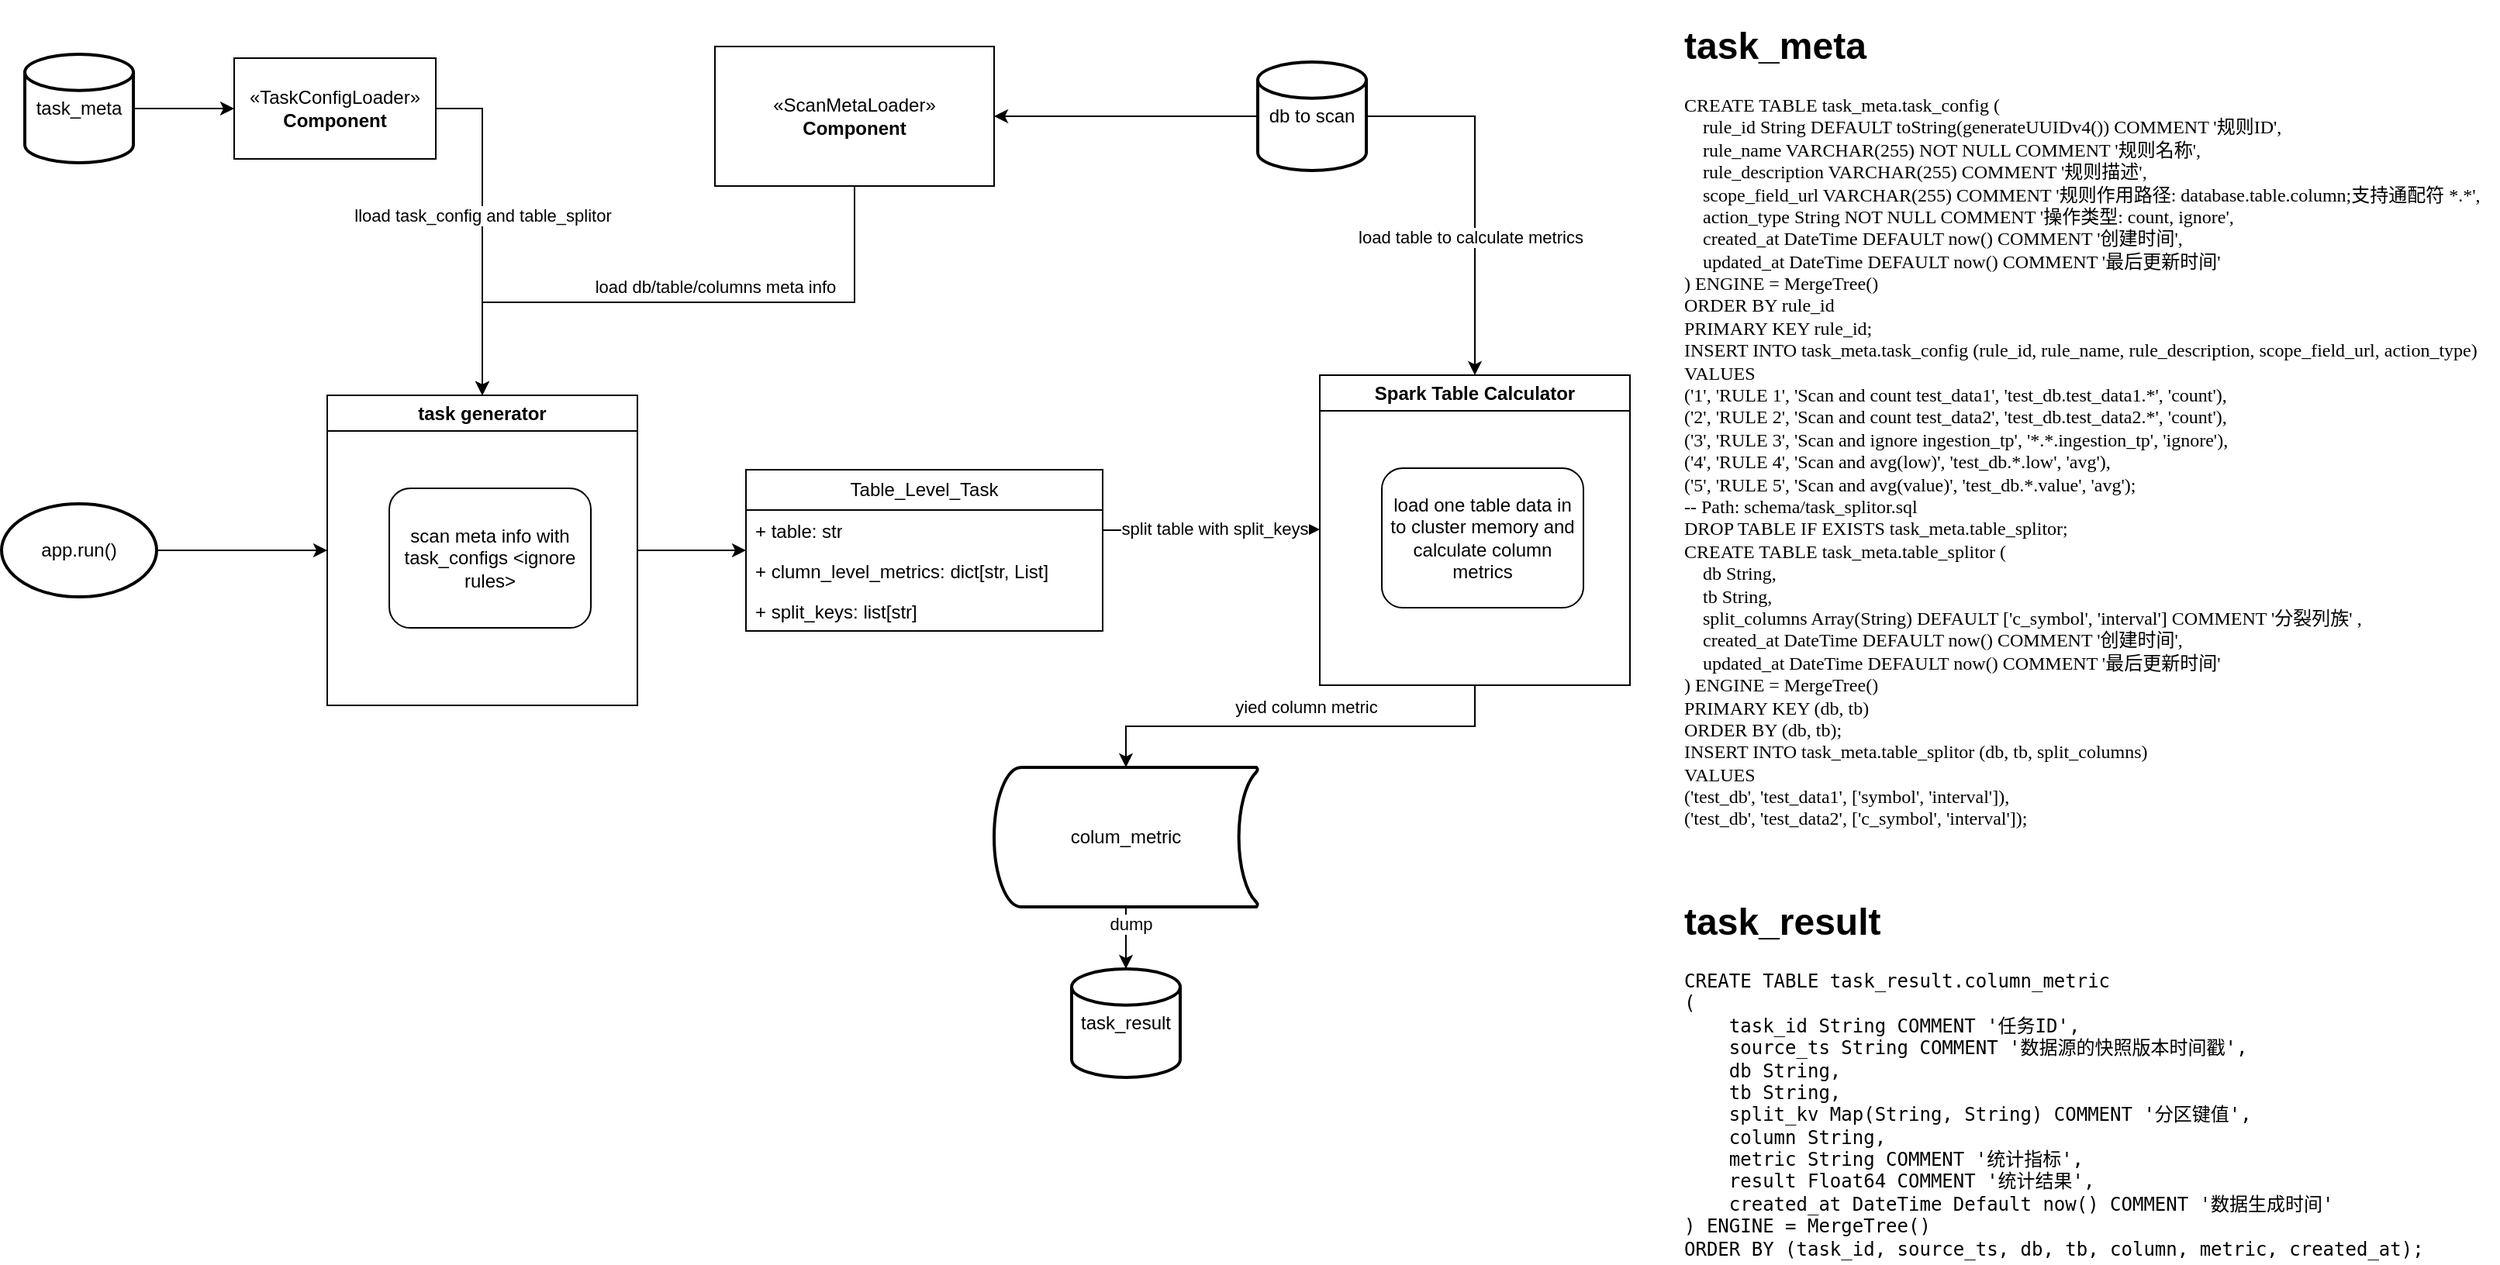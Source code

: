 <mxfile version="22.1.5" type="github">
  <diagram id="C5RBs43oDa-KdzZeNtuy" name="Page-1">
    <mxGraphModel dx="1467" dy="800" grid="1" gridSize="10" guides="1" tooltips="1" connect="1" arrows="1" fold="1" page="1" pageScale="1" pageWidth="1654" pageHeight="2336" math="0" shadow="0">
      <root>
        <mxCell id="WIyWlLk6GJQsqaUBKTNV-0" />
        <mxCell id="WIyWlLk6GJQsqaUBKTNV-1" parent="WIyWlLk6GJQsqaUBKTNV-0" />
        <mxCell id="-YLz3ERWtDPP97lk-IGL-17" style="edgeStyle=orthogonalEdgeStyle;rounded=0;orthogonalLoop=1;jettySize=auto;html=1;exitX=1;exitY=0.5;exitDx=0;exitDy=0;exitPerimeter=0;entryX=0;entryY=0.5;entryDx=0;entryDy=0;" edge="1" parent="WIyWlLk6GJQsqaUBKTNV-1" source="-YLz3ERWtDPP97lk-IGL-0" target="-YLz3ERWtDPP97lk-IGL-15">
          <mxGeometry relative="1" as="geometry" />
        </mxCell>
        <mxCell id="-YLz3ERWtDPP97lk-IGL-0" value="task_meta" style="strokeWidth=2;html=1;shape=mxgraph.flowchart.database;whiteSpace=wrap;" vertex="1" parent="WIyWlLk6GJQsqaUBKTNV-1">
          <mxGeometry x="55" y="70" width="70" height="70" as="geometry" />
        </mxCell>
        <mxCell id="-YLz3ERWtDPP97lk-IGL-26" style="edgeStyle=orthogonalEdgeStyle;rounded=0;orthogonalLoop=1;jettySize=auto;html=1;exitX=0;exitY=0.5;exitDx=0;exitDy=0;exitPerimeter=0;entryX=1;entryY=0.5;entryDx=0;entryDy=0;" edge="1" parent="WIyWlLk6GJQsqaUBKTNV-1" source="-YLz3ERWtDPP97lk-IGL-1" target="-YLz3ERWtDPP97lk-IGL-21">
          <mxGeometry relative="1" as="geometry" />
        </mxCell>
        <mxCell id="-YLz3ERWtDPP97lk-IGL-45" style="edgeStyle=orthogonalEdgeStyle;rounded=0;orthogonalLoop=1;jettySize=auto;html=1;exitX=1;exitY=0.5;exitDx=0;exitDy=0;exitPerimeter=0;entryX=0.5;entryY=0;entryDx=0;entryDy=0;" edge="1" parent="WIyWlLk6GJQsqaUBKTNV-1" source="-YLz3ERWtDPP97lk-IGL-1" target="-YLz3ERWtDPP97lk-IGL-43">
          <mxGeometry relative="1" as="geometry" />
        </mxCell>
        <mxCell id="-YLz3ERWtDPP97lk-IGL-53" value="load table to calculate metrics" style="edgeLabel;html=1;align=center;verticalAlign=middle;resizable=0;points=[];" vertex="1" connectable="0" parent="-YLz3ERWtDPP97lk-IGL-45">
          <mxGeometry x="0.243" y="-3" relative="1" as="geometry">
            <mxPoint as="offset" />
          </mxGeometry>
        </mxCell>
        <mxCell id="-YLz3ERWtDPP97lk-IGL-1" value="db to scan" style="strokeWidth=2;html=1;shape=mxgraph.flowchart.database;whiteSpace=wrap;" vertex="1" parent="WIyWlLk6GJQsqaUBKTNV-1">
          <mxGeometry x="850" y="75" width="70" height="70" as="geometry" />
        </mxCell>
        <mxCell id="-YLz3ERWtDPP97lk-IGL-2" value="task_result" style="strokeWidth=2;html=1;shape=mxgraph.flowchart.database;whiteSpace=wrap;" vertex="1" parent="WIyWlLk6GJQsqaUBKTNV-1">
          <mxGeometry x="730" y="660" width="70" height="70" as="geometry" />
        </mxCell>
        <mxCell id="-YLz3ERWtDPP97lk-IGL-4" style="edgeStyle=orthogonalEdgeStyle;rounded=0;orthogonalLoop=1;jettySize=auto;html=1;exitX=1;exitY=0.5;exitDx=0;exitDy=0;exitPerimeter=0;entryX=0;entryY=0.5;entryDx=0;entryDy=0;" edge="1" parent="WIyWlLk6GJQsqaUBKTNV-1" source="-YLz3ERWtDPP97lk-IGL-3" target="-YLz3ERWtDPP97lk-IGL-5">
          <mxGeometry relative="1" as="geometry">
            <mxPoint x="240" y="330" as="targetPoint" />
          </mxGeometry>
        </mxCell>
        <mxCell id="-YLz3ERWtDPP97lk-IGL-3" value="app.run()" style="strokeWidth=2;html=1;shape=mxgraph.flowchart.start_1;whiteSpace=wrap;" vertex="1" parent="WIyWlLk6GJQsqaUBKTNV-1">
          <mxGeometry x="40" y="360" width="100" height="60" as="geometry" />
        </mxCell>
        <mxCell id="-YLz3ERWtDPP97lk-IGL-52" style="edgeStyle=orthogonalEdgeStyle;rounded=0;orthogonalLoop=1;jettySize=auto;html=1;exitX=1;exitY=0.5;exitDx=0;exitDy=0;entryX=0;entryY=0.5;entryDx=0;entryDy=0;" edge="1" parent="WIyWlLk6GJQsqaUBKTNV-1" source="-YLz3ERWtDPP97lk-IGL-5" target="-YLz3ERWtDPP97lk-IGL-33">
          <mxGeometry relative="1" as="geometry" />
        </mxCell>
        <mxCell id="-YLz3ERWtDPP97lk-IGL-5" value="task generator" style="swimlane;whiteSpace=wrap;html=1;" vertex="1" parent="WIyWlLk6GJQsqaUBKTNV-1">
          <mxGeometry x="250" y="290" width="200" height="200" as="geometry" />
        </mxCell>
        <mxCell id="-YLz3ERWtDPP97lk-IGL-10" value="scan meta info with task_configs &amp;lt;ignore rules&amp;gt;" style="rounded=1;whiteSpace=wrap;html=1;" vertex="1" parent="-YLz3ERWtDPP97lk-IGL-5">
          <mxGeometry x="40" y="60" width="130" height="90" as="geometry" />
        </mxCell>
        <mxCell id="-YLz3ERWtDPP97lk-IGL-18" style="edgeStyle=orthogonalEdgeStyle;rounded=0;orthogonalLoop=1;jettySize=auto;html=1;exitX=1;exitY=0.5;exitDx=0;exitDy=0;" edge="1" parent="WIyWlLk6GJQsqaUBKTNV-1" source="-YLz3ERWtDPP97lk-IGL-15" target="-YLz3ERWtDPP97lk-IGL-5">
          <mxGeometry relative="1" as="geometry" />
        </mxCell>
        <mxCell id="-YLz3ERWtDPP97lk-IGL-20" value="lload task_config and table_splitor" style="edgeLabel;html=1;align=center;verticalAlign=middle;resizable=0;points=[];" vertex="1" connectable="0" parent="-YLz3ERWtDPP97lk-IGL-18">
          <mxGeometry x="-0.081" relative="1" as="geometry">
            <mxPoint as="offset" />
          </mxGeometry>
        </mxCell>
        <mxCell id="-YLz3ERWtDPP97lk-IGL-15" value="«TaskConfigLoader»&lt;br&gt;&lt;b&gt;Component&lt;/b&gt;" style="html=1;dropTarget=0;whiteSpace=wrap;" vertex="1" parent="WIyWlLk6GJQsqaUBKTNV-1">
          <mxGeometry x="190" y="72.5" width="130" height="65" as="geometry" />
        </mxCell>
        <mxCell id="-YLz3ERWtDPP97lk-IGL-23" style="edgeStyle=orthogonalEdgeStyle;rounded=0;orthogonalLoop=1;jettySize=auto;html=1;exitX=0.5;exitY=1;exitDx=0;exitDy=0;entryX=0.5;entryY=0;entryDx=0;entryDy=0;" edge="1" parent="WIyWlLk6GJQsqaUBKTNV-1" source="-YLz3ERWtDPP97lk-IGL-21" target="-YLz3ERWtDPP97lk-IGL-5">
          <mxGeometry relative="1" as="geometry">
            <Array as="points">
              <mxPoint x="590" y="230" />
              <mxPoint x="350" y="230" />
            </Array>
          </mxGeometry>
        </mxCell>
        <mxCell id="-YLz3ERWtDPP97lk-IGL-24" value="load db/table/columns meta info" style="edgeLabel;html=1;align=center;verticalAlign=middle;resizable=0;points=[];" vertex="1" connectable="0" parent="-YLz3ERWtDPP97lk-IGL-23">
          <mxGeometry x="-0.131" y="-1" relative="1" as="geometry">
            <mxPoint x="-2" y="-9" as="offset" />
          </mxGeometry>
        </mxCell>
        <mxCell id="-YLz3ERWtDPP97lk-IGL-21" value="«ScanMetaLoader»&lt;br&gt;&lt;b&gt;Component&lt;/b&gt;" style="html=1;dropTarget=0;whiteSpace=wrap;" vertex="1" parent="WIyWlLk6GJQsqaUBKTNV-1">
          <mxGeometry x="500" y="65" width="180" height="90" as="geometry" />
        </mxCell>
        <mxCell id="-YLz3ERWtDPP97lk-IGL-33" value="Table_Level_Task" style="swimlane;fontStyle=0;childLayout=stackLayout;horizontal=1;startSize=26;fillColor=none;horizontalStack=0;resizeParent=1;resizeParentMax=0;resizeLast=0;collapsible=1;marginBottom=0;whiteSpace=wrap;html=1;" vertex="1" parent="WIyWlLk6GJQsqaUBKTNV-1">
          <mxGeometry x="520" y="338" width="230" height="104" as="geometry" />
        </mxCell>
        <mxCell id="-YLz3ERWtDPP97lk-IGL-35" value="+ table: str" style="text;strokeColor=none;fillColor=none;align=left;verticalAlign=top;spacingLeft=4;spacingRight=4;overflow=hidden;rotatable=0;points=[[0,0.5],[1,0.5]];portConstraint=eastwest;whiteSpace=wrap;html=1;" vertex="1" parent="-YLz3ERWtDPP97lk-IGL-33">
          <mxGeometry y="26" width="230" height="26" as="geometry" />
        </mxCell>
        <mxCell id="-YLz3ERWtDPP97lk-IGL-38" value="+ clumn_level_metrics: dict[str, List]" style="text;strokeColor=none;fillColor=none;align=left;verticalAlign=top;spacingLeft=4;spacingRight=4;overflow=hidden;rotatable=0;points=[[0,0.5],[1,0.5]];portConstraint=eastwest;whiteSpace=wrap;html=1;" vertex="1" parent="-YLz3ERWtDPP97lk-IGL-33">
          <mxGeometry y="52" width="230" height="26" as="geometry" />
        </mxCell>
        <mxCell id="-YLz3ERWtDPP97lk-IGL-36" value="+ split_keys: list[str]" style="text;strokeColor=none;fillColor=none;align=left;verticalAlign=top;spacingLeft=4;spacingRight=4;overflow=hidden;rotatable=0;points=[[0,0.5],[1,0.5]];portConstraint=eastwest;whiteSpace=wrap;html=1;" vertex="1" parent="-YLz3ERWtDPP97lk-IGL-33">
          <mxGeometry y="78" width="230" height="26" as="geometry" />
        </mxCell>
        <mxCell id="-YLz3ERWtDPP97lk-IGL-49" style="edgeStyle=orthogonalEdgeStyle;rounded=0;orthogonalLoop=1;jettySize=auto;html=1;exitX=0.5;exitY=1;exitDx=0;exitDy=0;" edge="1" parent="WIyWlLk6GJQsqaUBKTNV-1" source="-YLz3ERWtDPP97lk-IGL-43" target="-YLz3ERWtDPP97lk-IGL-47">
          <mxGeometry relative="1" as="geometry" />
        </mxCell>
        <mxCell id="-YLz3ERWtDPP97lk-IGL-54" value="yied column metric" style="edgeLabel;html=1;align=center;verticalAlign=middle;resizable=0;points=[];" vertex="1" connectable="0" parent="-YLz3ERWtDPP97lk-IGL-49">
          <mxGeometry x="-0.351" y="1" relative="1" as="geometry">
            <mxPoint x="-46" y="-14" as="offset" />
          </mxGeometry>
        </mxCell>
        <mxCell id="-YLz3ERWtDPP97lk-IGL-43" value="Spark Table Calculator" style="swimlane;whiteSpace=wrap;html=1;" vertex="1" parent="WIyWlLk6GJQsqaUBKTNV-1">
          <mxGeometry x="890" y="277" width="200" height="200" as="geometry" />
        </mxCell>
        <mxCell id="-YLz3ERWtDPP97lk-IGL-44" value="load one table data in to cluster memory and calculate column metrics" style="rounded=1;whiteSpace=wrap;html=1;" vertex="1" parent="-YLz3ERWtDPP97lk-IGL-43">
          <mxGeometry x="40" y="60" width="130" height="90" as="geometry" />
        </mxCell>
        <mxCell id="-YLz3ERWtDPP97lk-IGL-47" value="colum_metric" style="strokeWidth=2;html=1;shape=mxgraph.flowchart.stored_data;whiteSpace=wrap;" vertex="1" parent="WIyWlLk6GJQsqaUBKTNV-1">
          <mxGeometry x="680" y="530" width="170" height="90" as="geometry" />
        </mxCell>
        <mxCell id="-YLz3ERWtDPP97lk-IGL-56" style="edgeStyle=orthogonalEdgeStyle;rounded=0;orthogonalLoop=1;jettySize=auto;html=1;exitX=1;exitY=0.5;exitDx=0;exitDy=0;" edge="1" parent="WIyWlLk6GJQsqaUBKTNV-1" source="-YLz3ERWtDPP97lk-IGL-35">
          <mxGeometry relative="1" as="geometry">
            <mxPoint x="890" y="376.5" as="targetPoint" />
            <mxPoint x="800" y="377" as="sourcePoint" />
          </mxGeometry>
        </mxCell>
        <mxCell id="-YLz3ERWtDPP97lk-IGL-57" value="split table with split_keys" style="edgeLabel;html=1;align=center;verticalAlign=middle;resizable=0;points=[];" vertex="1" connectable="0" parent="-YLz3ERWtDPP97lk-IGL-56">
          <mxGeometry x="0.029" y="1" relative="1" as="geometry">
            <mxPoint as="offset" />
          </mxGeometry>
        </mxCell>
        <mxCell id="-YLz3ERWtDPP97lk-IGL-61" value="&lt;h1&gt;task_meta&lt;/h1&gt;&lt;pre style=&quot;&quot;&gt;&lt;font style=&quot;font-size: 12px;&quot; face=&quot;Georgia&quot;&gt;CREATE TABLE task_meta.task_config (&lt;br&gt;&lt;/font&gt;&lt;font style=&quot;font-size: 12px;&quot; face=&quot;Georgia&quot;&gt;&amp;nbsp; &amp;nbsp; rule_id String DEFAULT toString(generateUUIDv4()) COMMENT &#39;规则ID&#39;,&lt;br&gt;&lt;/font&gt;&lt;font style=&quot;font-size: 12px;&quot; face=&quot;Georgia&quot;&gt;&amp;nbsp; &amp;nbsp; rule_name VARCHAR(255) NOT NULL COMMENT &#39;规则名称&#39;,&lt;br&gt;&lt;/font&gt;&lt;font style=&quot;font-size: 12px;&quot; face=&quot;Georgia&quot;&gt;&amp;nbsp; &amp;nbsp; rule_description VARCHAR(255) COMMENT &#39;规则描述&#39;,&lt;br&gt;&lt;/font&gt;&lt;font style=&quot;font-size: 12px;&quot; face=&quot;Georgia&quot;&gt;&amp;nbsp; &amp;nbsp; scope_field_url VARCHAR(255) COMMENT &#39;规则作用路径: database.table.column;支持通配符 *.*&#39;,&lt;br&gt;&lt;/font&gt;&lt;font style=&quot;font-size: 12px;&quot; face=&quot;Georgia&quot;&gt;&amp;nbsp; &amp;nbsp; action_type String NOT NULL COMMENT &#39;操作类型: count, ignore&#39;,&lt;br&gt;&lt;/font&gt;&lt;font style=&quot;font-size: 12px;&quot; face=&quot;Georgia&quot;&gt;&amp;nbsp; &amp;nbsp; created_at DateTime DEFAULT now() COMMENT &#39;创建时间&#39;,&lt;br&gt;&lt;/font&gt;&lt;font style=&quot;font-size: 12px;&quot; face=&quot;Georgia&quot;&gt;&amp;nbsp; &amp;nbsp; updated_at DateTime DEFAULT now() COMMENT &#39;最后更新时间&#39;&lt;br&gt;&lt;/font&gt;&lt;font style=&quot;font-size: 12px;&quot; face=&quot;Georgia&quot;&gt;) ENGINE = MergeTree()&lt;br&gt;&lt;/font&gt;&lt;font style=&quot;font-size: 12px;&quot; face=&quot;Georgia&quot;&gt;ORDER BY rule_id&lt;br&gt;&lt;/font&gt;&lt;font style=&quot;font-size: 12px;&quot; face=&quot;Georgia&quot;&gt;PRIMARY KEY rule_id;&lt;br&gt;&lt;/font&gt;&lt;font style=&quot;font-size: 12px;&quot; face=&quot;Georgia&quot;&gt;INSERT INTO task_meta.task_config (rule_id, rule_name, rule_description, scope_field_url, action_type)&lt;br&gt;&lt;/font&gt;&lt;font style=&quot;font-size: 12px;&quot; face=&quot;Georgia&quot;&gt;VALUES&amp;nbsp;&lt;br&gt;&lt;/font&gt;&lt;font style=&quot;font-size: 12px;&quot; face=&quot;Georgia&quot;&gt;(&#39;1&#39;, &#39;RULE 1&#39;, &#39;Scan and count test_data1&#39;, &#39;test_db.test_data1.*&#39;, &#39;count&#39;),&lt;br&gt;&lt;/font&gt;&lt;font style=&quot;font-size: 12px;&quot; face=&quot;Georgia&quot;&gt;(&#39;2&#39;, &#39;RULE 2&#39;, &#39;Scan and count test_data2&#39;, &#39;test_db.test_data2.*&#39;, &#39;count&#39;),&lt;br&gt;&lt;/font&gt;&lt;font style=&quot;font-size: 12px;&quot; face=&quot;Georgia&quot;&gt;(&#39;3&#39;, &#39;RULE 3&#39;, &#39;Scan and ignore ingestion_tp&#39;, &#39;*.*.ingestion_tp&#39;, &#39;ignore&#39;),&lt;br&gt;&lt;/font&gt;&lt;font style=&quot;font-size: 12px;&quot; face=&quot;Georgia&quot;&gt;(&#39;4&#39;, &#39;RULE 4&#39;, &#39;Scan and avg(low)&#39;, &#39;test_db.*.low&#39;, &#39;avg&#39;),&lt;br&gt;&lt;/font&gt;&lt;font style=&quot;font-size: 12px;&quot; face=&quot;Georgia&quot;&gt;(&#39;5&#39;, &#39;RULE 5&#39;, &#39;Scan and avg(value)&#39;, &#39;test_db.*.value&#39;, &#39;avg&#39;);&lt;br&gt;&lt;/font&gt;&lt;font style=&quot;font-size: 12px;&quot; face=&quot;Georgia&quot;&gt;-- Path: schema/task_splitor.sql&lt;br&gt;&lt;/font&gt;&lt;font style=&quot;font-size: 12px;&quot; face=&quot;Georgia&quot;&gt;DROP TABLE IF EXISTS task_meta.table_splitor;&lt;br&gt;&lt;/font&gt;&lt;font style=&quot;font-size: 12px;&quot; face=&quot;Georgia&quot;&gt;CREATE TABLE task_meta.table_splitor (&lt;br&gt;&lt;/font&gt;&lt;font style=&quot;font-size: 12px;&quot; face=&quot;Georgia&quot;&gt;&amp;nbsp; &amp;nbsp; db String,&lt;br&gt;&lt;/font&gt;&lt;font style=&quot;font-size: 12px;&quot; face=&quot;Georgia&quot;&gt;&amp;nbsp; &amp;nbsp; tb String,&lt;br&gt;&lt;/font&gt;&lt;font style=&quot;font-size: 12px;&quot; face=&quot;Georgia&quot;&gt;&amp;nbsp; &amp;nbsp; split_columns Array(String) DEFAULT [&#39;c_symbol&#39;, &#39;interval&#39;] COMMENT &#39;分裂列族&#39; ,&lt;br&gt;&lt;/font&gt;&lt;font style=&quot;font-size: 12px;&quot; face=&quot;Georgia&quot;&gt;&amp;nbsp; &amp;nbsp; created_at DateTime DEFAULT now() COMMENT &#39;创建时间&#39;,&lt;br&gt;&lt;/font&gt;&lt;font style=&quot;font-size: 12px;&quot; face=&quot;Georgia&quot;&gt;&amp;nbsp; &amp;nbsp; updated_at DateTime DEFAULT now() COMMENT &#39;最后更新时间&#39;&lt;br&gt;&lt;/font&gt;&lt;font style=&quot;font-size: 12px;&quot; face=&quot;Georgia&quot;&gt;) ENGINE = MergeTree()&lt;br&gt;&lt;/font&gt;&lt;font style=&quot;font-size: 12px;&quot; face=&quot;Georgia&quot;&gt;PRIMARY KEY (db, tb)&lt;br&gt;&lt;/font&gt;&lt;font style=&quot;font-size: 12px;&quot; face=&quot;Georgia&quot;&gt;ORDER BY (db, tb);&lt;br&gt;&lt;/font&gt;&lt;font style=&quot;font-size: 12px;&quot; face=&quot;Georgia&quot;&gt;INSERT INTO task_meta.table_splitor (db, tb, split_columns)&lt;br&gt;&lt;/font&gt;&lt;font style=&quot;font-size: 12px;&quot; face=&quot;Georgia&quot;&gt;VALUES&amp;nbsp;&lt;br&gt;&lt;/font&gt;&lt;font style=&quot;font-size: 12px;&quot; face=&quot;Georgia&quot;&gt;(&#39;test_db&#39;, &#39;test_data1&#39;, [&#39;symbol&#39;, &#39;interval&#39;]),&lt;br&gt;&lt;/font&gt;&lt;font style=&quot;font-size: 12px;&quot; face=&quot;Georgia&quot;&gt;(&#39;test_db&#39;, &#39;test_data2&#39;, [&#39;c_symbol&#39;, &#39;interval&#39;]);&lt;/font&gt;&lt;/pre&gt;" style="text;html=1;strokeColor=none;fillColor=none;spacing=5;spacingTop=-20;whiteSpace=wrap;overflow=hidden;rounded=0;" vertex="1" parent="WIyWlLk6GJQsqaUBKTNV-1">
          <mxGeometry x="1120" y="45" width="530" height="545" as="geometry" />
        </mxCell>
        <mxCell id="-YLz3ERWtDPP97lk-IGL-62" value="&lt;h1&gt;task_result&lt;/h1&gt;&lt;pre&gt;CREATE TABLE task_result.column_metric&lt;br&gt;(&lt;br&gt;&amp;nbsp; &amp;nbsp; task_id String COMMENT &#39;任务ID&#39;,&lt;br&gt;&amp;nbsp; &amp;nbsp; source_ts String COMMENT &#39;数据源的快照版本时间戳&#39;,&lt;br&gt;&amp;nbsp; &amp;nbsp; db String,&lt;br&gt;&amp;nbsp; &amp;nbsp; tb String,&lt;br&gt;&amp;nbsp; &amp;nbsp; split_kv Map(String, String) COMMENT &#39;分区键值&#39;,&lt;br&gt;&amp;nbsp; &amp;nbsp; column String,&lt;br&gt;&amp;nbsp; &amp;nbsp; metric String COMMENT &#39;统计指标&#39;,&lt;br&gt;&amp;nbsp; &amp;nbsp; result Float64 COMMENT &#39;统计结果&#39;,&lt;br&gt;&amp;nbsp; &amp;nbsp; created_at DateTime Default now() COMMENT &#39;数据生成时间&#39;&lt;br&gt;) ENGINE = MergeTree()&lt;br&gt;ORDER BY (task_id, source_ts, db, tb, column, metric, created_at);&lt;/pre&gt;" style="text;html=1;strokeColor=none;fillColor=none;spacing=5;spacingTop=-20;whiteSpace=wrap;overflow=hidden;rounded=0;" vertex="1" parent="WIyWlLk6GJQsqaUBKTNV-1">
          <mxGeometry x="1120" y="610" width="500" height="240" as="geometry" />
        </mxCell>
        <mxCell id="-YLz3ERWtDPP97lk-IGL-63" style="edgeStyle=orthogonalEdgeStyle;rounded=0;orthogonalLoop=1;jettySize=auto;html=1;exitX=0.5;exitY=1;exitDx=0;exitDy=0;exitPerimeter=0;entryX=0.5;entryY=0;entryDx=0;entryDy=0;entryPerimeter=0;" edge="1" parent="WIyWlLk6GJQsqaUBKTNV-1" source="-YLz3ERWtDPP97lk-IGL-47" target="-YLz3ERWtDPP97lk-IGL-2">
          <mxGeometry relative="1" as="geometry" />
        </mxCell>
        <mxCell id="-YLz3ERWtDPP97lk-IGL-64" value="dump&lt;br&gt;" style="edgeLabel;html=1;align=center;verticalAlign=middle;resizable=0;points=[];" vertex="1" connectable="0" parent="-YLz3ERWtDPP97lk-IGL-63">
          <mxGeometry x="-0.45" y="3" relative="1" as="geometry">
            <mxPoint as="offset" />
          </mxGeometry>
        </mxCell>
      </root>
    </mxGraphModel>
  </diagram>
</mxfile>
